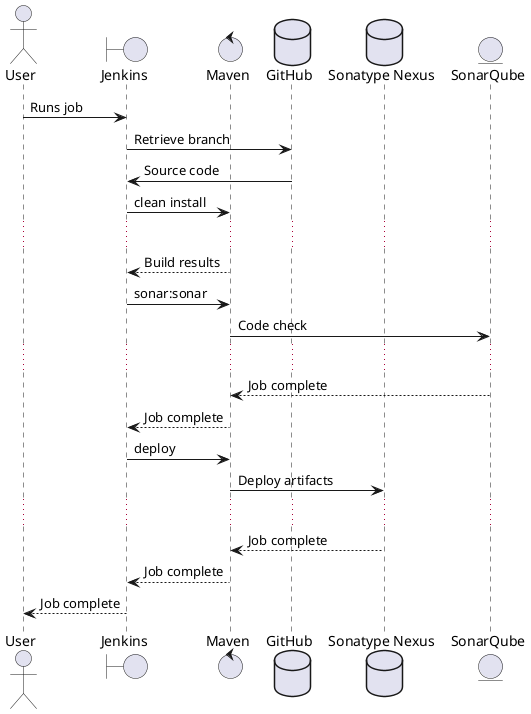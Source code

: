 @startuml
actor User
boundary Jenkins
control Maven
database GitHub
database "Sonatype Nexus" as Nexus
entity SonarQube as Sonar

User -> Jenkins: Runs job
Jenkins -> GitHub: Retrieve branch
Jenkins <- GitHub: Source code
Jenkins -> Maven: clean install
...
Jenkins <-- Maven: Build results
Jenkins -> Maven: sonar:sonar
Maven -> Sonar: Code check
...
Maven <-- Sonar: Job complete
Jenkins <-- Maven: Job complete
Jenkins -> Maven: deploy
Maven -> Nexus: Deploy artifacts
...
Maven <-- Nexus: Job complete
Jenkins <-- Maven: Job complete
User <-- Jenkins: Job complete

@enduml
